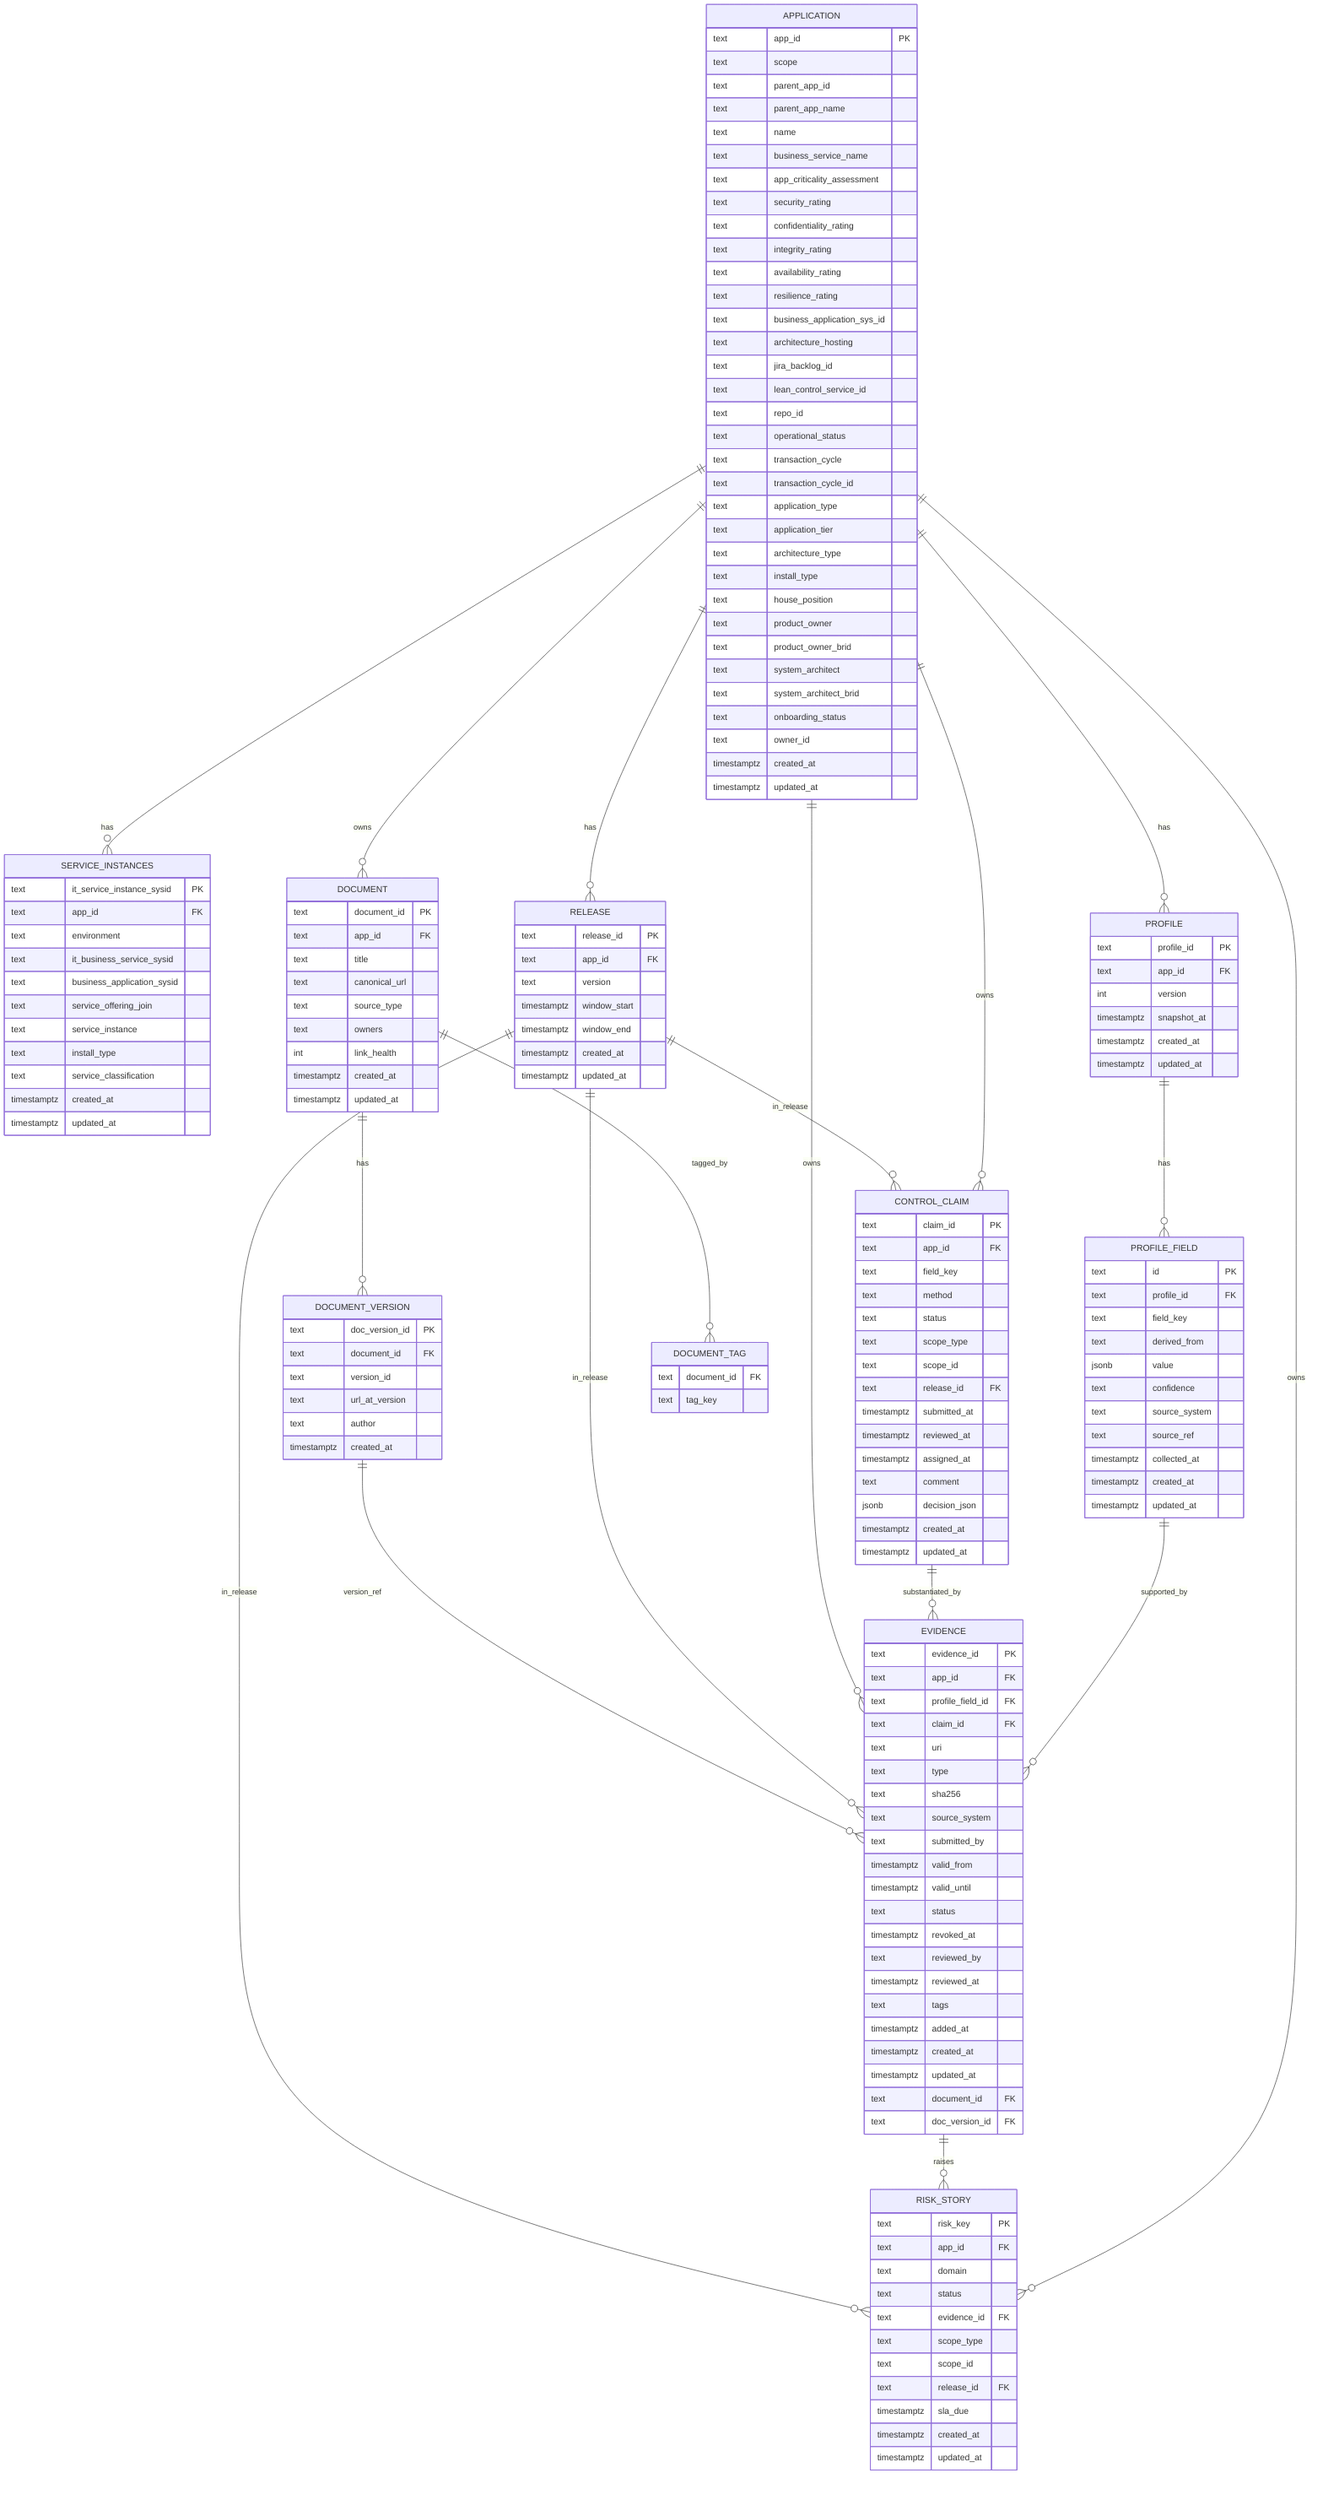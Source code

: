 erDiagram
    APPLICATION {
        text app_id PK
        text scope
        text parent_app_id
        text parent_app_name
        text name
        text business_service_name
        text app_criticality_assessment
        text security_rating
        text confidentiality_rating
        text integrity_rating
        text availability_rating
        text resilience_rating
        text business_application_sys_id
        text architecture_hosting
        text jira_backlog_id
        text lean_control_service_id
        text repo_id
        text operational_status
        text transaction_cycle
        text transaction_cycle_id
        text application_type
        text application_tier
        text architecture_type
        text install_type
        text house_position
        text product_owner
        text product_owner_brid
        text system_architect
        text system_architect_brid
        text onboarding_status
        text owner_id
        timestamptz created_at
        timestamptz updated_at
    }

    SERVICE_INSTANCES {
        text it_service_instance_sysid PK
        text app_id FK
        text environment
        text it_business_service_sysid
        text business_application_sysid
        text service_offering_join
        text service_instance
        text install_type
        text service_classification
        timestamptz created_at
        timestamptz updated_at
    }

    RELEASE {
        text release_id PK
        text app_id FK
        text version
        timestamptz window_start
        timestamptz window_end
        timestamptz created_at
        timestamptz updated_at
    }

    PROFILE {
        text profile_id PK
        text app_id FK
        int version
        timestamptz snapshot_at
        timestamptz created_at
        timestamptz updated_at
    }

    PROFILE_FIELD {
        text id PK
        text profile_id FK
        text field_key
        text derived_from
        jsonb value
        text confidence
        text source_system
        text source_ref
        timestamptz collected_at
        timestamptz created_at
        timestamptz updated_at
    }

    CONTROL_CLAIM {
        text claim_id PK
        text app_id FK
        text field_key
        text method
        text status
        text scope_type
        text scope_id
        text release_id FK
        timestamptz submitted_at
        timestamptz reviewed_at
        timestamptz assigned_at
        text comment
        jsonb decision_json
        timestamptz created_at
        timestamptz updated_at
    }


    EVIDENCE {
        text evidence_id PK
        text app_id FK
        text profile_field_id FK
        text claim_id FK
        text uri
        text type
        text sha256
        text source_system
        text submitted_by
        timestamptz valid_from
        timestamptz valid_until
        text status
        timestamptz revoked_at
        text reviewed_by
        timestamptz reviewed_at
        text tags
        timestamptz added_at
        timestamptz created_at
        timestamptz updated_at
        text document_id FK
        text doc_version_id FK
    }
    RISK_STORY {
        text risk_key PK
        text app_id FK
        text domain
        text status
        text evidence_id FK
        text scope_type
        text scope_id
        text release_id FK
        timestamptz sla_due
        timestamptz created_at
        timestamptz updated_at
    }

    DOCUMENT {
        text document_id PK
        text app_id FK
        text title
        text canonical_url
        text source_type
        text owners
        int link_health
        timestamptz created_at
        timestamptz updated_at
    }

    DOCUMENT_VERSION {
        text doc_version_id PK
        text document_id FK
        text version_id
        text url_at_version
        text author
        timestamptz created_at
    }

    DOCUMENT_TAG {
        text document_id FK
        text tag_key
    }

    APPLICATION ||--o{ SERVICE_INSTANCES : has
    APPLICATION ||--o{ RELEASE : has
    APPLICATION ||--o{ PROFILE : has
    PROFILE ||--o{ PROFILE_FIELD : has

    APPLICATION ||--o{ CONTROL_CLAIM : owns
    RELEASE ||--o{ CONTROL_CLAIM : in_release

    PROFILE_FIELD ||--o{ EVIDENCE : supported_by
    CONTROL_CLAIM ||--o{ EVIDENCE : substantiated_by
    APPLICATION ||--o{ EVIDENCE : owns
    RELEASE ||--o{ EVIDENCE : in_release
    DOCUMENT_VERSION ||--o{ EVIDENCE : version_ref

    APPLICATION ||--o{ RISK_STORY : owns
    EVIDENCE ||--o{ RISK_STORY : raises
    RELEASE ||--o{ RISK_STORY : in_release

    APPLICATION ||--o{ DOCUMENT : owns
    DOCUMENT ||--o{ DOCUMENT_VERSION : has
    DOCUMENT ||--o{ DOCUMENT_TAG : tagged_by